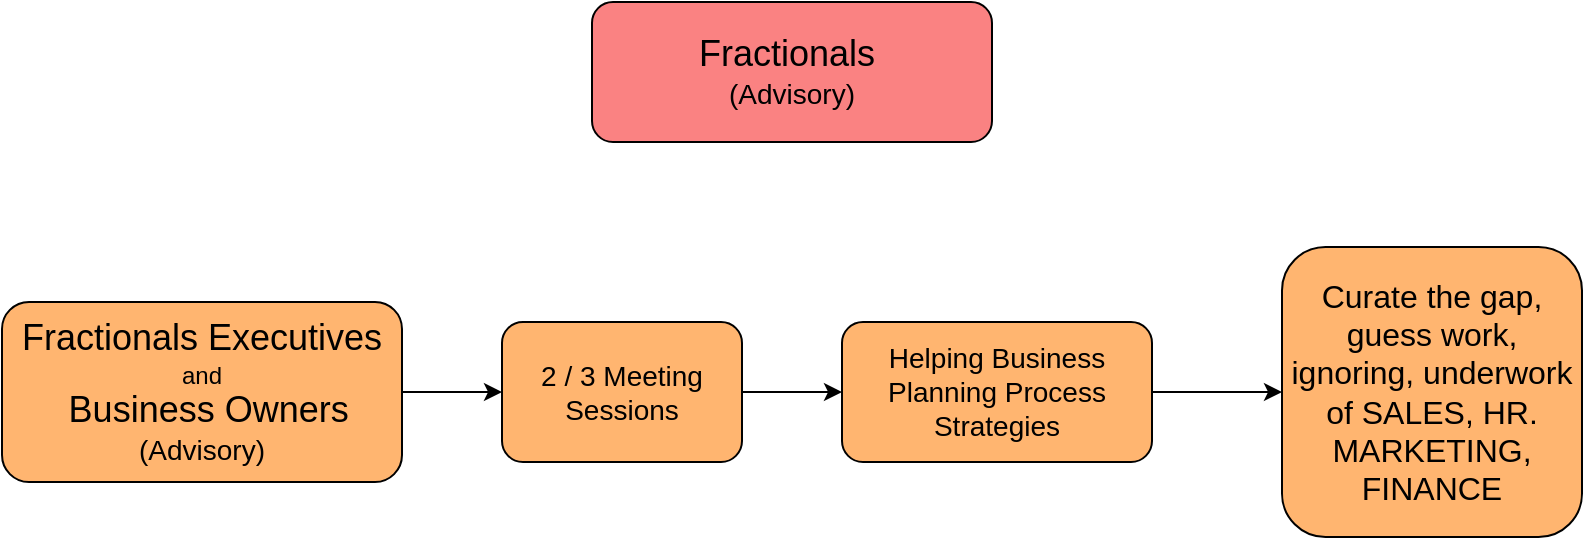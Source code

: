 <mxfile version="21.3.8" type="github">
  <diagram name="Page-1" id="yw3XrVsl9OnAFP94GyPk">
    <mxGraphModel dx="1194" dy="547" grid="1" gridSize="10" guides="1" tooltips="1" connect="1" arrows="1" fold="1" page="1" pageScale="1" pageWidth="850" pageHeight="1100" math="0" shadow="0">
      <root>
        <mxCell id="0" />
        <mxCell id="1" parent="0" />
        <mxCell id="zv56-gXJ4mJN_QS-1y6Q-4" style="edgeStyle=orthogonalEdgeStyle;rounded=0;orthogonalLoop=1;jettySize=auto;html=1;" edge="1" parent="1" source="zv56-gXJ4mJN_QS-1y6Q-1" target="zv56-gXJ4mJN_QS-1y6Q-2">
          <mxGeometry relative="1" as="geometry" />
        </mxCell>
        <mxCell id="zv56-gXJ4mJN_QS-1y6Q-1" value="&lt;font style=&quot;&quot;&gt;&lt;span style=&quot;font-size: 18px;&quot;&gt;Fractionals Executives&lt;br&gt;&lt;/span&gt;and&lt;br&gt;&amp;nbsp;&amp;nbsp;&lt;font style=&quot;font-size: 18px;&quot;&gt;Business Owners&lt;/font&gt;&lt;br&gt;&lt;font style=&quot;font-size: 14px;&quot;&gt;(Advisory)&lt;/font&gt;&lt;br&gt;&lt;/font&gt;" style="rounded=1;whiteSpace=wrap;html=1;fillColor=#FFB570;" vertex="1" parent="1">
          <mxGeometry x="30" y="190" width="200" height="90" as="geometry" />
        </mxCell>
        <mxCell id="zv56-gXJ4mJN_QS-1y6Q-7" style="edgeStyle=orthogonalEdgeStyle;rounded=0;orthogonalLoop=1;jettySize=auto;html=1;entryX=0;entryY=0.5;entryDx=0;entryDy=0;" edge="1" parent="1" source="zv56-gXJ4mJN_QS-1y6Q-2" target="zv56-gXJ4mJN_QS-1y6Q-6">
          <mxGeometry relative="1" as="geometry" />
        </mxCell>
        <mxCell id="zv56-gXJ4mJN_QS-1y6Q-2" value="&lt;font style=&quot;font-size: 14px;&quot;&gt;2 / 3 Meeting Sessions&lt;/font&gt;" style="rounded=1;whiteSpace=wrap;html=1;fillColor=#FFB570;" vertex="1" parent="1">
          <mxGeometry x="280" y="200" width="120" height="70" as="geometry" />
        </mxCell>
        <mxCell id="zv56-gXJ4mJN_QS-1y6Q-3" value="&lt;font style=&quot;&quot;&gt;&lt;span style=&quot;font-size: 18px;&quot;&gt;Fractionals&amp;nbsp;&lt;/span&gt;&lt;br&gt;&lt;font style=&quot;font-size: 14px;&quot;&gt;(Advisory)&lt;/font&gt;&lt;br&gt;&lt;/font&gt;" style="rounded=1;whiteSpace=wrap;html=1;fillColor=#FA8282;" vertex="1" parent="1">
          <mxGeometry x="325" y="40" width="200" height="70" as="geometry" />
        </mxCell>
        <mxCell id="zv56-gXJ4mJN_QS-1y6Q-11" style="edgeStyle=orthogonalEdgeStyle;rounded=0;orthogonalLoop=1;jettySize=auto;html=1;entryX=0;entryY=0.5;entryDx=0;entryDy=0;" edge="1" parent="1" source="zv56-gXJ4mJN_QS-1y6Q-6" target="zv56-gXJ4mJN_QS-1y6Q-10">
          <mxGeometry relative="1" as="geometry" />
        </mxCell>
        <mxCell id="zv56-gXJ4mJN_QS-1y6Q-6" value="&lt;font style=&quot;font-size: 14px;&quot;&gt;Helping Business Planning Process Strategies&lt;/font&gt;" style="rounded=1;whiteSpace=wrap;html=1;fillColor=#FFB570;" vertex="1" parent="1">
          <mxGeometry x="450" y="200" width="155" height="70" as="geometry" />
        </mxCell>
        <mxCell id="zv56-gXJ4mJN_QS-1y6Q-10" value="&lt;font style=&quot;font-size: 16px;&quot;&gt;Curate the gap, guess work, ignoring, underwork of SALES, HR. MARKETING, FINANCE&lt;/font&gt;" style="rounded=1;whiteSpace=wrap;html=1;fillColor=#FFB570;" vertex="1" parent="1">
          <mxGeometry x="670" y="162.5" width="150" height="145" as="geometry" />
        </mxCell>
      </root>
    </mxGraphModel>
  </diagram>
</mxfile>
